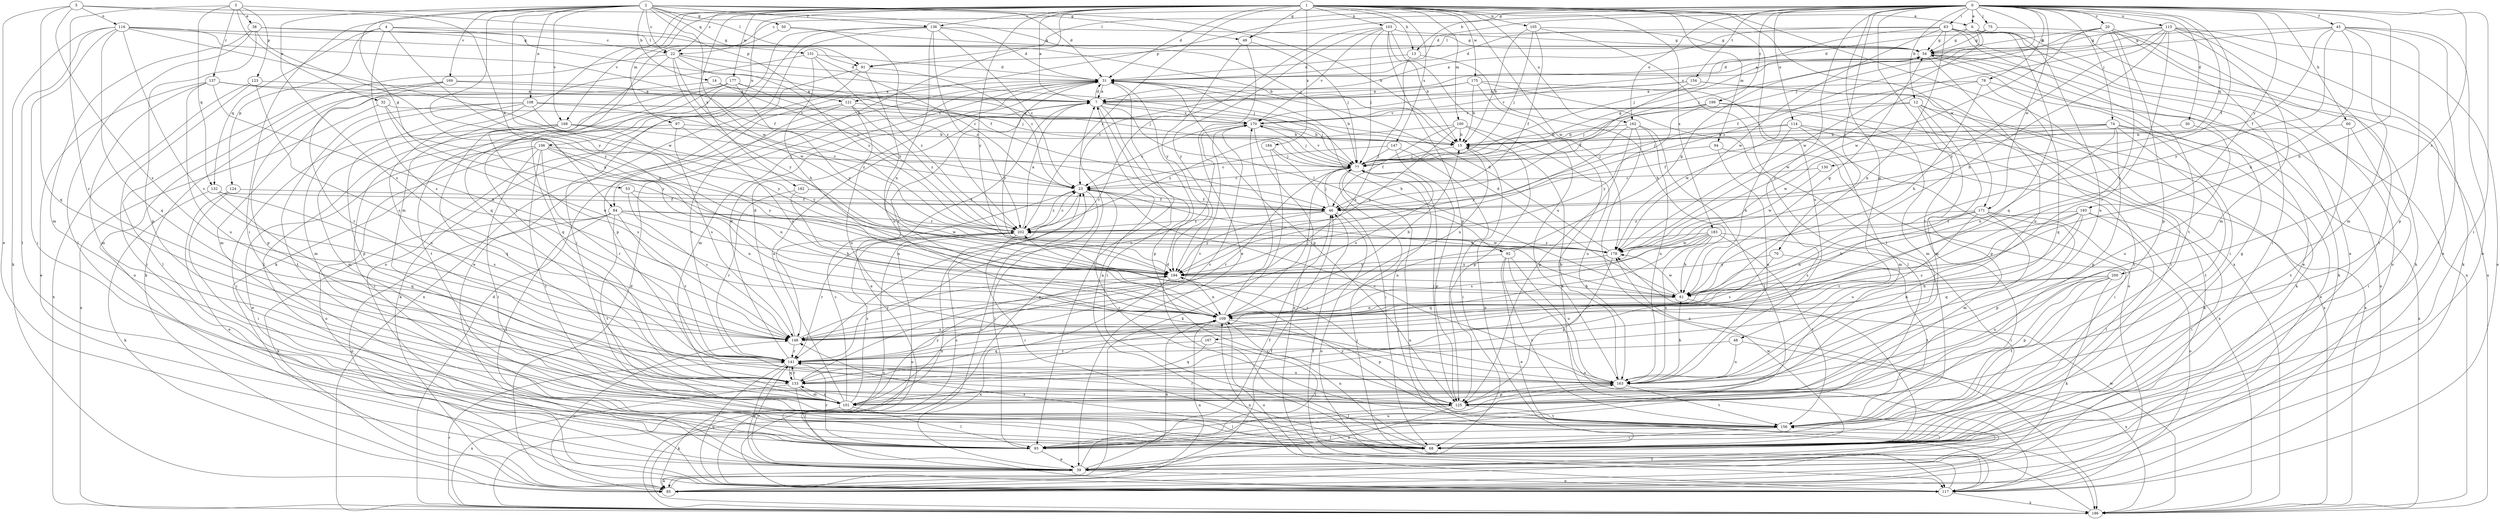 strict digraph  {
0;
1;
2;
3;
4;
5;
6;
7;
12;
13;
14;
15;
20;
22;
23;
30;
31;
32;
38;
39;
45;
46;
48;
49;
50;
53;
54;
60;
61;
63;
68;
70;
74;
75;
77;
78;
84;
85;
91;
92;
93;
94;
97;
100;
101;
103;
105;
106;
108;
109;
114;
115;
116;
117;
121;
123;
124;
125;
130;
131;
132;
133;
136;
137;
141;
147;
148;
154;
156;
162;
163;
167;
168;
169;
170;
171;
175;
177;
178;
182;
183;
184;
186;
193;
194;
199;
200;
202;
0 -> 6  [label=a];
0 -> 12  [label=b];
0 -> 13  [label=b];
0 -> 20  [label=c];
0 -> 22  [label=c];
0 -> 30  [label=d];
0 -> 31  [label=d];
0 -> 45  [label=f];
0 -> 46  [label=f];
0 -> 48  [label=g];
0 -> 49  [label=g];
0 -> 60  [label=h];
0 -> 61  [label=h];
0 -> 63  [label=i];
0 -> 68  [label=i];
0 -> 70  [label=j];
0 -> 74  [label=j];
0 -> 75  [label=j];
0 -> 77  [label=j];
0 -> 78  [label=k];
0 -> 91  [label=l];
0 -> 114  [label=o];
0 -> 115  [label=o];
0 -> 121  [label=p];
0 -> 130  [label=q];
0 -> 154  [label=t];
0 -> 156  [label=t];
0 -> 162  [label=u];
0 -> 167  [label=v];
0 -> 171  [label=w];
0 -> 193  [label=y];
0 -> 199  [label=z];
0 -> 200  [label=z];
1 -> 6  [label=a];
1 -> 7  [label=a];
1 -> 13  [label=b];
1 -> 22  [label=c];
1 -> 31  [label=d];
1 -> 49  [label=g];
1 -> 84  [label=k];
1 -> 94  [label=m];
1 -> 97  [label=m];
1 -> 100  [label=m];
1 -> 101  [label=m];
1 -> 103  [label=n];
1 -> 105  [label=n];
1 -> 106  [label=n];
1 -> 136  [label=r];
1 -> 147  [label=s];
1 -> 162  [label=u];
1 -> 163  [label=u];
1 -> 168  [label=v];
1 -> 171  [label=w];
1 -> 175  [label=w];
1 -> 177  [label=w];
1 -> 178  [label=w];
1 -> 182  [label=x];
1 -> 183  [label=x];
1 -> 184  [label=x];
1 -> 186  [label=x];
1 -> 194  [label=y];
1 -> 202  [label=z];
2 -> 14  [label=b];
2 -> 15  [label=b];
2 -> 22  [label=c];
2 -> 31  [label=d];
2 -> 49  [label=g];
2 -> 50  [label=g];
2 -> 53  [label=g];
2 -> 68  [label=i];
2 -> 91  [label=l];
2 -> 108  [label=n];
2 -> 109  [label=n];
2 -> 131  [label=q];
2 -> 136  [label=r];
2 -> 148  [label=s];
2 -> 168  [label=v];
2 -> 169  [label=v];
2 -> 178  [label=w];
2 -> 194  [label=y];
3 -> 32  [label=e];
3 -> 38  [label=e];
3 -> 121  [label=p];
3 -> 123  [label=p];
3 -> 132  [label=q];
3 -> 137  [label=r];
3 -> 141  [label=r];
4 -> 22  [label=c];
4 -> 91  [label=l];
4 -> 109  [label=n];
4 -> 124  [label=p];
4 -> 132  [label=q];
4 -> 148  [label=s];
5 -> 39  [label=e];
5 -> 77  [label=j];
5 -> 84  [label=k];
5 -> 116  [label=o];
5 -> 133  [label=q];
5 -> 148  [label=s];
6 -> 54  [label=g];
6 -> 77  [label=j];
6 -> 91  [label=l];
6 -> 133  [label=q];
6 -> 163  [label=u];
6 -> 178  [label=w];
6 -> 186  [label=x];
7 -> 31  [label=d];
7 -> 39  [label=e];
7 -> 68  [label=i];
7 -> 77  [label=j];
7 -> 92  [label=l];
7 -> 125  [label=p];
7 -> 148  [label=s];
7 -> 170  [label=v];
12 -> 101  [label=m];
12 -> 125  [label=p];
12 -> 156  [label=t];
12 -> 170  [label=v];
12 -> 178  [label=w];
12 -> 186  [label=x];
13 -> 31  [label=d];
13 -> 61  [label=h];
13 -> 148  [label=s];
14 -> 7  [label=a];
14 -> 23  [label=c];
14 -> 101  [label=m];
15 -> 77  [label=j];
15 -> 109  [label=n];
20 -> 54  [label=g];
20 -> 68  [label=i];
20 -> 85  [label=k];
20 -> 109  [label=n];
20 -> 125  [label=p];
20 -> 178  [label=w];
20 -> 202  [label=z];
22 -> 31  [label=d];
22 -> 77  [label=j];
22 -> 117  [label=o];
22 -> 141  [label=r];
22 -> 178  [label=w];
22 -> 194  [label=y];
22 -> 202  [label=z];
23 -> 46  [label=f];
23 -> 61  [label=h];
23 -> 93  [label=l];
23 -> 186  [label=x];
23 -> 202  [label=z];
30 -> 15  [label=b];
30 -> 163  [label=u];
31 -> 7  [label=a];
31 -> 61  [label=h];
31 -> 93  [label=l];
31 -> 101  [label=m];
31 -> 125  [label=p];
31 -> 186  [label=x];
31 -> 194  [label=y];
32 -> 109  [label=n];
32 -> 170  [label=v];
32 -> 186  [label=x];
32 -> 194  [label=y];
38 -> 46  [label=f];
38 -> 54  [label=g];
38 -> 93  [label=l];
38 -> 101  [label=m];
38 -> 125  [label=p];
38 -> 194  [label=y];
39 -> 15  [label=b];
39 -> 23  [label=c];
39 -> 46  [label=f];
39 -> 85  [label=k];
39 -> 109  [label=n];
39 -> 117  [label=o];
39 -> 141  [label=r];
45 -> 39  [label=e];
45 -> 46  [label=f];
45 -> 54  [label=g];
45 -> 61  [label=h];
45 -> 68  [label=i];
45 -> 101  [label=m];
45 -> 125  [label=p];
45 -> 170  [label=v];
45 -> 194  [label=y];
46 -> 77  [label=j];
46 -> 117  [label=o];
46 -> 194  [label=y];
46 -> 202  [label=z];
48 -> 141  [label=r];
48 -> 163  [label=u];
48 -> 186  [label=x];
49 -> 39  [label=e];
49 -> 77  [label=j];
49 -> 194  [label=y];
50 -> 54  [label=g];
50 -> 133  [label=q];
50 -> 202  [label=z];
53 -> 46  [label=f];
53 -> 109  [label=n];
53 -> 148  [label=s];
54 -> 31  [label=d];
54 -> 39  [label=e];
54 -> 68  [label=i];
54 -> 85  [label=k];
54 -> 163  [label=u];
60 -> 15  [label=b];
60 -> 68  [label=i];
60 -> 156  [label=t];
61 -> 31  [label=d];
61 -> 54  [label=g];
61 -> 68  [label=i];
61 -> 109  [label=n];
61 -> 178  [label=w];
63 -> 7  [label=a];
63 -> 31  [label=d];
63 -> 39  [label=e];
63 -> 54  [label=g];
63 -> 77  [label=j];
63 -> 109  [label=n];
63 -> 117  [label=o];
63 -> 156  [label=t];
63 -> 178  [label=w];
63 -> 186  [label=x];
68 -> 7  [label=a];
68 -> 31  [label=d];
68 -> 54  [label=g];
68 -> 109  [label=n];
68 -> 148  [label=s];
68 -> 178  [label=w];
70 -> 148  [label=s];
70 -> 156  [label=t];
70 -> 194  [label=y];
74 -> 15  [label=b];
74 -> 39  [label=e];
74 -> 46  [label=f];
74 -> 109  [label=n];
74 -> 125  [label=p];
74 -> 156  [label=t];
74 -> 178  [label=w];
74 -> 186  [label=x];
75 -> 31  [label=d];
75 -> 39  [label=e];
75 -> 54  [label=g];
77 -> 23  [label=c];
77 -> 54  [label=g];
77 -> 125  [label=p];
77 -> 141  [label=r];
77 -> 170  [label=v];
77 -> 186  [label=x];
78 -> 7  [label=a];
78 -> 61  [label=h];
78 -> 117  [label=o];
78 -> 133  [label=q];
78 -> 178  [label=w];
84 -> 61  [label=h];
84 -> 85  [label=k];
84 -> 93  [label=l];
84 -> 117  [label=o];
84 -> 141  [label=r];
84 -> 156  [label=t];
84 -> 178  [label=w];
84 -> 202  [label=z];
85 -> 31  [label=d];
85 -> 46  [label=f];
85 -> 109  [label=n];
85 -> 148  [label=s];
85 -> 156  [label=t];
91 -> 23  [label=c];
91 -> 39  [label=e];
91 -> 125  [label=p];
91 -> 163  [label=u];
92 -> 39  [label=e];
92 -> 54  [label=g];
92 -> 117  [label=o];
92 -> 156  [label=t];
92 -> 163  [label=u];
92 -> 194  [label=y];
93 -> 39  [label=e];
93 -> 141  [label=r];
93 -> 163  [label=u];
94 -> 68  [label=i];
94 -> 77  [label=j];
94 -> 163  [label=u];
97 -> 15  [label=b];
97 -> 68  [label=i];
97 -> 109  [label=n];
97 -> 148  [label=s];
100 -> 15  [label=b];
100 -> 46  [label=f];
100 -> 125  [label=p];
100 -> 163  [label=u];
100 -> 194  [label=y];
100 -> 202  [label=z];
101 -> 7  [label=a];
101 -> 23  [label=c];
101 -> 85  [label=k];
101 -> 93  [label=l];
101 -> 133  [label=q];
101 -> 170  [label=v];
101 -> 194  [label=y];
101 -> 202  [label=z];
103 -> 15  [label=b];
103 -> 54  [label=g];
103 -> 77  [label=j];
103 -> 125  [label=p];
103 -> 141  [label=r];
103 -> 163  [label=u];
103 -> 170  [label=v];
103 -> 194  [label=y];
105 -> 15  [label=b];
105 -> 46  [label=f];
105 -> 54  [label=g];
105 -> 77  [label=j];
105 -> 93  [label=l];
106 -> 39  [label=e];
106 -> 68  [label=i];
106 -> 77  [label=j];
106 -> 109  [label=n];
106 -> 117  [label=o];
106 -> 141  [label=r];
106 -> 156  [label=t];
106 -> 194  [label=y];
108 -> 15  [label=b];
108 -> 101  [label=m];
108 -> 125  [label=p];
108 -> 156  [label=t];
108 -> 163  [label=u];
108 -> 170  [label=v];
108 -> 194  [label=y];
108 -> 202  [label=z];
109 -> 15  [label=b];
109 -> 77  [label=j];
109 -> 117  [label=o];
109 -> 125  [label=p];
109 -> 133  [label=q];
109 -> 148  [label=s];
109 -> 170  [label=v];
114 -> 15  [label=b];
114 -> 61  [label=h];
114 -> 77  [label=j];
114 -> 85  [label=k];
114 -> 101  [label=m];
114 -> 186  [label=x];
115 -> 7  [label=a];
115 -> 46  [label=f];
115 -> 54  [label=g];
115 -> 61  [label=h];
115 -> 68  [label=i];
115 -> 85  [label=k];
115 -> 101  [label=m];
115 -> 117  [label=o];
115 -> 141  [label=r];
115 -> 194  [label=y];
116 -> 15  [label=b];
116 -> 46  [label=f];
116 -> 54  [label=g];
116 -> 68  [label=i];
116 -> 85  [label=k];
116 -> 93  [label=l];
116 -> 133  [label=q];
116 -> 148  [label=s];
116 -> 178  [label=w];
117 -> 7  [label=a];
117 -> 23  [label=c];
117 -> 46  [label=f];
117 -> 77  [label=j];
117 -> 109  [label=n];
117 -> 186  [label=x];
121 -> 85  [label=k];
121 -> 141  [label=r];
121 -> 163  [label=u];
121 -> 170  [label=v];
121 -> 202  [label=z];
123 -> 7  [label=a];
123 -> 68  [label=i];
123 -> 148  [label=s];
123 -> 186  [label=x];
124 -> 39  [label=e];
124 -> 46  [label=f];
124 -> 68  [label=i];
125 -> 39  [label=e];
125 -> 77  [label=j];
125 -> 93  [label=l];
125 -> 141  [label=r];
125 -> 156  [label=t];
130 -> 23  [label=c];
130 -> 178  [label=w];
131 -> 23  [label=c];
131 -> 31  [label=d];
131 -> 61  [label=h];
131 -> 85  [label=k];
131 -> 202  [label=z];
132 -> 46  [label=f];
132 -> 85  [label=k];
132 -> 133  [label=q];
132 -> 148  [label=s];
133 -> 93  [label=l];
133 -> 101  [label=m];
133 -> 141  [label=r];
133 -> 170  [label=v];
133 -> 186  [label=x];
136 -> 23  [label=c];
136 -> 31  [label=d];
136 -> 54  [label=g];
136 -> 68  [label=i];
136 -> 85  [label=k];
136 -> 109  [label=n];
136 -> 117  [label=o];
136 -> 202  [label=z];
137 -> 7  [label=a];
137 -> 39  [label=e];
137 -> 77  [label=j];
137 -> 101  [label=m];
137 -> 109  [label=n];
137 -> 163  [label=u];
141 -> 31  [label=d];
141 -> 39  [label=e];
141 -> 117  [label=o];
141 -> 133  [label=q];
141 -> 163  [label=u];
141 -> 170  [label=v];
147 -> 23  [label=c];
147 -> 68  [label=i];
147 -> 77  [label=j];
147 -> 148  [label=s];
148 -> 31  [label=d];
148 -> 141  [label=r];
148 -> 194  [label=y];
154 -> 7  [label=a];
154 -> 46  [label=f];
154 -> 68  [label=i];
154 -> 85  [label=k];
154 -> 170  [label=v];
156 -> 23  [label=c];
156 -> 68  [label=i];
156 -> 93  [label=l];
156 -> 194  [label=y];
162 -> 15  [label=b];
162 -> 93  [label=l];
162 -> 125  [label=p];
162 -> 163  [label=u];
162 -> 186  [label=x];
162 -> 194  [label=y];
163 -> 15  [label=b];
163 -> 23  [label=c];
163 -> 61  [label=h];
163 -> 93  [label=l];
163 -> 125  [label=p];
163 -> 156  [label=t];
163 -> 202  [label=z];
167 -> 93  [label=l];
167 -> 133  [label=q];
167 -> 141  [label=r];
168 -> 15  [label=b];
168 -> 23  [label=c];
168 -> 68  [label=i];
168 -> 101  [label=m];
168 -> 133  [label=q];
168 -> 148  [label=s];
168 -> 194  [label=y];
169 -> 7  [label=a];
169 -> 77  [label=j];
169 -> 93  [label=l];
169 -> 125  [label=p];
169 -> 141  [label=r];
170 -> 15  [label=b];
170 -> 23  [label=c];
170 -> 77  [label=j];
170 -> 117  [label=o];
171 -> 101  [label=m];
171 -> 109  [label=n];
171 -> 117  [label=o];
171 -> 125  [label=p];
171 -> 148  [label=s];
171 -> 163  [label=u];
171 -> 202  [label=z];
175 -> 7  [label=a];
175 -> 15  [label=b];
175 -> 23  [label=c];
175 -> 85  [label=k];
175 -> 93  [label=l];
175 -> 117  [label=o];
177 -> 7  [label=a];
177 -> 93  [label=l];
177 -> 133  [label=q];
177 -> 156  [label=t];
177 -> 194  [label=y];
177 -> 202  [label=z];
178 -> 31  [label=d];
178 -> 125  [label=p];
178 -> 194  [label=y];
178 -> 202  [label=z];
182 -> 46  [label=f];
182 -> 109  [label=n];
182 -> 141  [label=r];
183 -> 61  [label=h];
183 -> 68  [label=i];
183 -> 109  [label=n];
183 -> 133  [label=q];
183 -> 148  [label=s];
183 -> 156  [label=t];
183 -> 163  [label=u];
183 -> 178  [label=w];
184 -> 68  [label=i];
184 -> 77  [label=j];
184 -> 85  [label=k];
186 -> 31  [label=d];
186 -> 77  [label=j];
186 -> 141  [label=r];
186 -> 178  [label=w];
186 -> 202  [label=z];
193 -> 61  [label=h];
193 -> 68  [label=i];
193 -> 93  [label=l];
193 -> 133  [label=q];
193 -> 141  [label=r];
193 -> 148  [label=s];
193 -> 202  [label=z];
194 -> 61  [label=h];
194 -> 109  [label=n];
194 -> 186  [label=x];
199 -> 77  [label=j];
199 -> 101  [label=m];
199 -> 170  [label=v];
199 -> 186  [label=x];
199 -> 194  [label=y];
200 -> 61  [label=h];
200 -> 85  [label=k];
200 -> 109  [label=n];
200 -> 125  [label=p];
200 -> 156  [label=t];
200 -> 163  [label=u];
202 -> 7  [label=a];
202 -> 23  [label=c];
202 -> 68  [label=i];
202 -> 117  [label=o];
202 -> 141  [label=r];
202 -> 178  [label=w];
}
